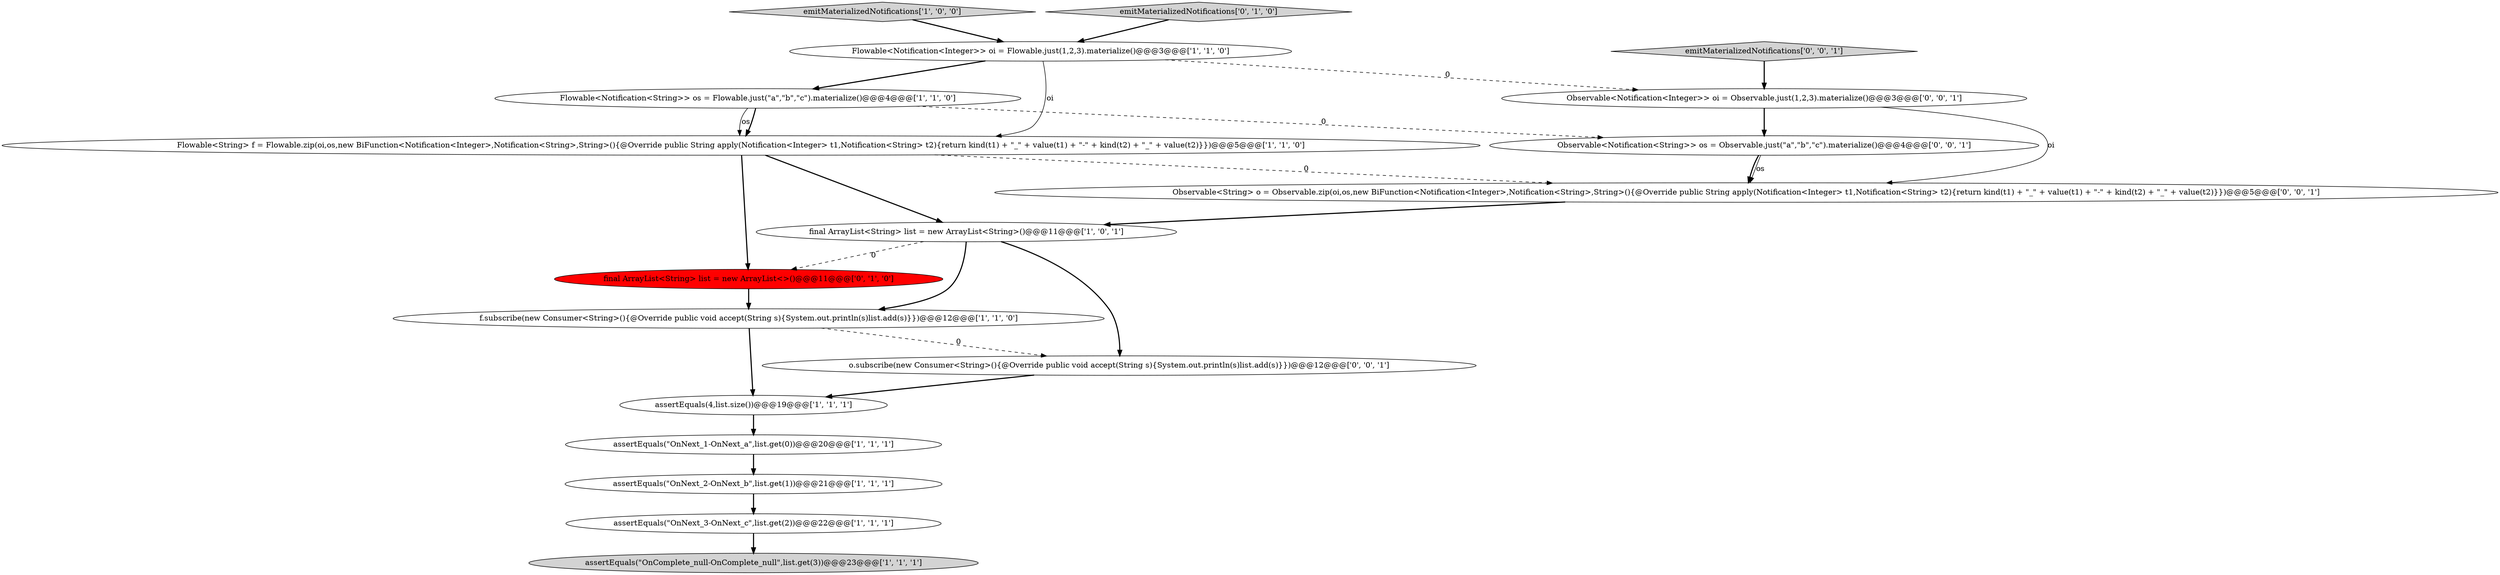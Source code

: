 digraph {
5 [style = filled, label = "emitMaterializedNotifications['1', '0', '0']", fillcolor = lightgray, shape = diamond image = "AAA0AAABBB1BBB"];
17 [style = filled, label = "Observable<Notification<String>> os = Observable.just(\"a\",\"b\",\"c\").materialize()@@@4@@@['0', '0', '1']", fillcolor = white, shape = ellipse image = "AAA0AAABBB3BBB"];
16 [style = filled, label = "o.subscribe(new Consumer<String>(){@Override public void accept(String s){System.out.println(s)list.add(s)}})@@@12@@@['0', '0', '1']", fillcolor = white, shape = ellipse image = "AAA0AAABBB3BBB"];
2 [style = filled, label = "Flowable<Notification<String>> os = Flowable.just(\"a\",\"b\",\"c\").materialize()@@@4@@@['1', '1', '0']", fillcolor = white, shape = ellipse image = "AAA0AAABBB1BBB"];
15 [style = filled, label = "Observable<String> o = Observable.zip(oi,os,new BiFunction<Notification<Integer>,Notification<String>,String>(){@Override public String apply(Notification<Integer> t1,Notification<String> t2){return kind(t1) + \"_\" + value(t1) + \"-\" + kind(t2) + \"_\" + value(t2)}})@@@5@@@['0', '0', '1']", fillcolor = white, shape = ellipse image = "AAA0AAABBB3BBB"];
3 [style = filled, label = "assertEquals(\"OnNext_1-OnNext_a\",list.get(0))@@@20@@@['1', '1', '1']", fillcolor = white, shape = ellipse image = "AAA0AAABBB1BBB"];
8 [style = filled, label = "Flowable<String> f = Flowable.zip(oi,os,new BiFunction<Notification<Integer>,Notification<String>,String>(){@Override public String apply(Notification<Integer> t1,Notification<String> t2){return kind(t1) + \"_\" + value(t1) + \"-\" + kind(t2) + \"_\" + value(t2)}})@@@5@@@['1', '1', '0']", fillcolor = white, shape = ellipse image = "AAA0AAABBB1BBB"];
9 [style = filled, label = "assertEquals(\"OnComplete_null-OnComplete_null\",list.get(3))@@@23@@@['1', '1', '1']", fillcolor = lightgray, shape = ellipse image = "AAA0AAABBB1BBB"];
7 [style = filled, label = "assertEquals(\"OnNext_2-OnNext_b\",list.get(1))@@@21@@@['1', '1', '1']", fillcolor = white, shape = ellipse image = "AAA0AAABBB1BBB"];
10 [style = filled, label = "assertEquals(\"OnNext_3-OnNext_c\",list.get(2))@@@22@@@['1', '1', '1']", fillcolor = white, shape = ellipse image = "AAA0AAABBB1BBB"];
11 [style = filled, label = "final ArrayList<String> list = new ArrayList<>()@@@11@@@['0', '1', '0']", fillcolor = red, shape = ellipse image = "AAA1AAABBB2BBB"];
14 [style = filled, label = "Observable<Notification<Integer>> oi = Observable.just(1,2,3).materialize()@@@3@@@['0', '0', '1']", fillcolor = white, shape = ellipse image = "AAA0AAABBB3BBB"];
13 [style = filled, label = "emitMaterializedNotifications['0', '0', '1']", fillcolor = lightgray, shape = diamond image = "AAA0AAABBB3BBB"];
1 [style = filled, label = "assertEquals(4,list.size())@@@19@@@['1', '1', '1']", fillcolor = white, shape = ellipse image = "AAA0AAABBB1BBB"];
4 [style = filled, label = "final ArrayList<String> list = new ArrayList<String>()@@@11@@@['1', '0', '1']", fillcolor = white, shape = ellipse image = "AAA0AAABBB1BBB"];
6 [style = filled, label = "f.subscribe(new Consumer<String>(){@Override public void accept(String s){System.out.println(s)list.add(s)}})@@@12@@@['1', '1', '0']", fillcolor = white, shape = ellipse image = "AAA0AAABBB1BBB"];
0 [style = filled, label = "Flowable<Notification<Integer>> oi = Flowable.just(1,2,3).materialize()@@@3@@@['1', '1', '0']", fillcolor = white, shape = ellipse image = "AAA0AAABBB1BBB"];
12 [style = filled, label = "emitMaterializedNotifications['0', '1', '0']", fillcolor = lightgray, shape = diamond image = "AAA0AAABBB2BBB"];
4->6 [style = bold, label=""];
7->10 [style = bold, label=""];
11->6 [style = bold, label=""];
0->2 [style = bold, label=""];
8->15 [style = dashed, label="0"];
1->3 [style = bold, label=""];
14->15 [style = solid, label="oi"];
14->17 [style = bold, label=""];
2->17 [style = dashed, label="0"];
12->0 [style = bold, label=""];
2->8 [style = solid, label="os"];
0->14 [style = dashed, label="0"];
6->1 [style = bold, label=""];
6->16 [style = dashed, label="0"];
5->0 [style = bold, label=""];
3->7 [style = bold, label=""];
16->1 [style = bold, label=""];
15->4 [style = bold, label=""];
17->15 [style = bold, label=""];
10->9 [style = bold, label=""];
17->15 [style = solid, label="os"];
0->8 [style = solid, label="oi"];
8->4 [style = bold, label=""];
4->11 [style = dashed, label="0"];
8->11 [style = bold, label=""];
13->14 [style = bold, label=""];
4->16 [style = bold, label=""];
2->8 [style = bold, label=""];
}
